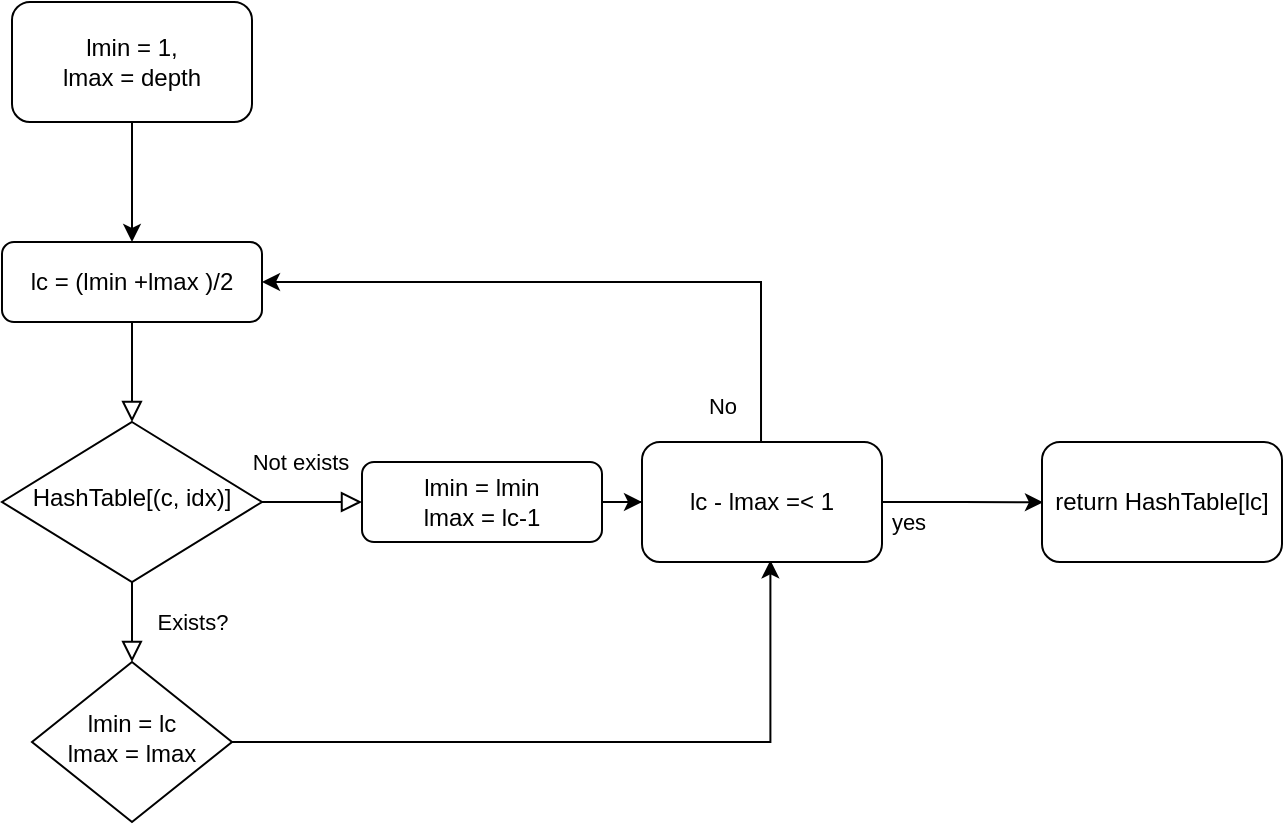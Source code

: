 <mxfile version="21.0.10" type="device"><diagram id="C5RBs43oDa-KdzZeNtuy" name="Page-1"><mxGraphModel dx="989" dy="542" grid="1" gridSize="10" guides="1" tooltips="1" connect="1" arrows="1" fold="1" page="1" pageScale="1" pageWidth="827" pageHeight="1169" math="0" shadow="0"><root><mxCell id="WIyWlLk6GJQsqaUBKTNV-0"/><mxCell id="WIyWlLk6GJQsqaUBKTNV-1" parent="WIyWlLk6GJQsqaUBKTNV-0"/><mxCell id="WIyWlLk6GJQsqaUBKTNV-2" value="" style="rounded=0;html=1;jettySize=auto;orthogonalLoop=1;fontSize=11;endArrow=block;endFill=0;endSize=8;strokeWidth=1;shadow=0;labelBackgroundColor=none;edgeStyle=orthogonalEdgeStyle;" parent="WIyWlLk6GJQsqaUBKTNV-1" source="WIyWlLk6GJQsqaUBKTNV-3" target="WIyWlLk6GJQsqaUBKTNV-6" edge="1"><mxGeometry relative="1" as="geometry"/></mxCell><mxCell id="WIyWlLk6GJQsqaUBKTNV-3" value="&lt;div&gt;&lt;span data-darkreader-inline-color=&quot;&quot; data-darkreader-inline-bgcolor=&quot;&quot; style=&quot;font-family: &amp;quot;Lexend Deca&amp;quot;, sans-serif; background-color: initial; color: rgb(0, 0, 0); --darkreader-inline-bgcolor: initial; --darkreader-inline-color: #e6e4e1;&quot;&gt;&amp;nbsp;lc = (lmin +lmax )/2&amp;nbsp;&lt;/span&gt;&lt;br&gt;&lt;/div&gt;" style="rounded=1;whiteSpace=wrap;html=1;fontSize=12;glass=0;strokeWidth=1;shadow=0;" parent="WIyWlLk6GJQsqaUBKTNV-1" vertex="1"><mxGeometry x="20" y="150" width="130" height="40" as="geometry"/></mxCell><mxCell id="WIyWlLk6GJQsqaUBKTNV-4" value="Exists?" style="rounded=0;html=1;jettySize=auto;orthogonalLoop=1;fontSize=11;endArrow=block;endFill=0;endSize=8;strokeWidth=1;shadow=0;labelBackgroundColor=none;edgeStyle=orthogonalEdgeStyle;" parent="WIyWlLk6GJQsqaUBKTNV-1" source="WIyWlLk6GJQsqaUBKTNV-6" target="WIyWlLk6GJQsqaUBKTNV-10" edge="1"><mxGeometry y="30" relative="1" as="geometry"><mxPoint as="offset"/></mxGeometry></mxCell><mxCell id="WIyWlLk6GJQsqaUBKTNV-5" value="" style="edgeStyle=orthogonalEdgeStyle;rounded=0;html=1;jettySize=auto;orthogonalLoop=1;fontSize=11;endArrow=block;endFill=0;endSize=8;strokeWidth=1;shadow=0;labelBackgroundColor=none;" parent="WIyWlLk6GJQsqaUBKTNV-1" source="WIyWlLk6GJQsqaUBKTNV-6" target="WIyWlLk6GJQsqaUBKTNV-7" edge="1"><mxGeometry y="10" relative="1" as="geometry"><mxPoint as="offset"/></mxGeometry></mxCell><mxCell id="YbE4YFzUOyKRerAIG3A6-2" value="Not exists" style="edgeLabel;html=1;align=center;verticalAlign=middle;resizable=0;points=[];" vertex="1" connectable="0" parent="WIyWlLk6GJQsqaUBKTNV-5"><mxGeometry x="-0.253" relative="1" as="geometry"><mxPoint y="-20" as="offset"/></mxGeometry></mxCell><mxCell id="WIyWlLk6GJQsqaUBKTNV-6" value="HashTable[(c, idx)]" style="rhombus;whiteSpace=wrap;html=1;shadow=0;fontFamily=Helvetica;fontSize=12;align=center;strokeWidth=1;spacing=6;spacingTop=-4;" parent="WIyWlLk6GJQsqaUBKTNV-1" vertex="1"><mxGeometry x="20" y="240" width="130" height="80" as="geometry"/></mxCell><mxCell id="YbE4YFzUOyKRerAIG3A6-13" style="edgeStyle=orthogonalEdgeStyle;rounded=0;orthogonalLoop=1;jettySize=auto;html=1;entryX=0;entryY=0.5;entryDx=0;entryDy=0;" edge="1" parent="WIyWlLk6GJQsqaUBKTNV-1" source="WIyWlLk6GJQsqaUBKTNV-7" target="YbE4YFzUOyKRerAIG3A6-11"><mxGeometry relative="1" as="geometry"/></mxCell><mxCell id="WIyWlLk6GJQsqaUBKTNV-7" value="lmin = lmin&lt;br data-darkreader-inline-border=&quot;&quot; style=&quot;border-color: var(--darkreader-border--border-color); --darkreader-inline-border: var(--darkreader-border--darkreader-border--border-color);&quot;&gt;lmax = lc-1" style="rounded=1;whiteSpace=wrap;html=1;fontSize=12;glass=0;strokeWidth=1;shadow=0;" parent="WIyWlLk6GJQsqaUBKTNV-1" vertex="1"><mxGeometry x="200" y="260" width="120" height="40" as="geometry"/></mxCell><mxCell id="YbE4YFzUOyKRerAIG3A6-12" style="edgeStyle=orthogonalEdgeStyle;rounded=0;orthogonalLoop=1;jettySize=auto;html=1;entryX=0.535;entryY=0.986;entryDx=0;entryDy=0;entryPerimeter=0;" edge="1" parent="WIyWlLk6GJQsqaUBKTNV-1" source="WIyWlLk6GJQsqaUBKTNV-10" target="YbE4YFzUOyKRerAIG3A6-11"><mxGeometry relative="1" as="geometry"/></mxCell><mxCell id="WIyWlLk6GJQsqaUBKTNV-10" value="lmin = lc&lt;br&gt;lmax = lmax" style="rhombus;whiteSpace=wrap;html=1;shadow=0;fontFamily=Helvetica;fontSize=12;align=center;strokeWidth=1;spacing=6;spacingTop=-4;" parent="WIyWlLk6GJQsqaUBKTNV-1" vertex="1"><mxGeometry x="35" y="360" width="100" height="80" as="geometry"/></mxCell><mxCell id="YbE4YFzUOyKRerAIG3A6-5" style="edgeStyle=orthogonalEdgeStyle;rounded=0;orthogonalLoop=1;jettySize=auto;html=1;exitX=0.5;exitY=1;exitDx=0;exitDy=0;entryX=0.5;entryY=0;entryDx=0;entryDy=0;" edge="1" parent="WIyWlLk6GJQsqaUBKTNV-1" source="YbE4YFzUOyKRerAIG3A6-4" target="WIyWlLk6GJQsqaUBKTNV-3"><mxGeometry relative="1" as="geometry"/></mxCell><mxCell id="YbE4YFzUOyKRerAIG3A6-4" value="&lt;div data-darkreader-inline-border=&quot;&quot; style=&quot;border-color: var(--darkreader-border--border-color); --darkreader-inline-border: var(--darkreader-border--darkreader-border--border-color);&quot;&gt;&lt;font data-darkreader-inline-border=&quot;&quot; style=&quot;border-color: var(--darkreader-border--border-color); --darkreader-inline-border: var(--darkreader-border--darkreader-border--border-color);&quot; face=&quot;Lexend Deca, sans-serif&quot;&gt;lmin = 1,&lt;/font&gt;&lt;/div&gt;&lt;div data-darkreader-inline-border=&quot;&quot; style=&quot;border-color: var(--darkreader-border--border-color); --darkreader-inline-border: var(--darkreader-border--darkreader-border--border-color);&quot;&gt;&lt;font data-darkreader-inline-border=&quot;&quot; style=&quot;border-color: var(--darkreader-border--border-color); --darkreader-inline-border: var(--darkreader-border--darkreader-border--border-color);&quot; face=&quot;Lexend Deca, sans-serif&quot;&gt;lmax = depth&lt;/font&gt;&lt;/div&gt;" style="rounded=1;whiteSpace=wrap;html=1;" vertex="1" parent="WIyWlLk6GJQsqaUBKTNV-1"><mxGeometry x="25" y="30" width="120" height="60" as="geometry"/></mxCell><mxCell id="YbE4YFzUOyKRerAIG3A6-14" style="edgeStyle=orthogonalEdgeStyle;rounded=0;orthogonalLoop=1;jettySize=auto;html=1;entryX=1;entryY=0.5;entryDx=0;entryDy=0;exitX=0.496;exitY=0.022;exitDx=0;exitDy=0;exitPerimeter=0;" edge="1" parent="WIyWlLk6GJQsqaUBKTNV-1" source="YbE4YFzUOyKRerAIG3A6-11" target="WIyWlLk6GJQsqaUBKTNV-3"><mxGeometry relative="1" as="geometry"><Array as="points"><mxPoint x="400" y="170"/></Array></mxGeometry></mxCell><mxCell id="YbE4YFzUOyKRerAIG3A6-15" value="No" style="edgeLabel;html=1;align=center;verticalAlign=middle;resizable=0;points=[];" vertex="1" connectable="0" parent="YbE4YFzUOyKRerAIG3A6-14"><mxGeometry x="-0.847" relative="1" as="geometry"><mxPoint x="-20" y="6" as="offset"/></mxGeometry></mxCell><mxCell id="YbE4YFzUOyKRerAIG3A6-11" value="lc - lmax =&amp;lt; 1" style="rounded=1;whiteSpace=wrap;html=1;" vertex="1" parent="WIyWlLk6GJQsqaUBKTNV-1"><mxGeometry x="340" y="250" width="120" height="60" as="geometry"/></mxCell><mxCell id="YbE4YFzUOyKRerAIG3A6-18" value="" style="edgeStyle=orthogonalEdgeStyle;rounded=0;orthogonalLoop=1;jettySize=auto;html=1;entryX=0.004;entryY=0.502;entryDx=0;entryDy=0;entryPerimeter=0;" edge="1" parent="WIyWlLk6GJQsqaUBKTNV-1" source="YbE4YFzUOyKRerAIG3A6-11" target="YbE4YFzUOyKRerAIG3A6-17"><mxGeometry relative="1" as="geometry"><mxPoint x="540" y="280" as="targetPoint"/><mxPoint x="490" y="280" as="sourcePoint"/></mxGeometry></mxCell><mxCell id="YbE4YFzUOyKRerAIG3A6-19" value="yes" style="edgeLabel;html=1;align=center;verticalAlign=middle;resizable=0;points=[];" vertex="1" connectable="0" parent="YbE4YFzUOyKRerAIG3A6-18"><mxGeometry x="-0.692" y="-2" relative="1" as="geometry"><mxPoint y="8" as="offset"/></mxGeometry></mxCell><mxCell id="YbE4YFzUOyKRerAIG3A6-17" value="return HashTable[lc]" style="rounded=1;whiteSpace=wrap;html=1;" vertex="1" parent="WIyWlLk6GJQsqaUBKTNV-1"><mxGeometry x="540" y="250" width="120" height="60" as="geometry"/></mxCell></root></mxGraphModel></diagram></mxfile>